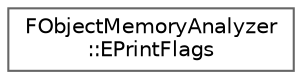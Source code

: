 digraph "Graphical Class Hierarchy"
{
 // INTERACTIVE_SVG=YES
 // LATEX_PDF_SIZE
  bgcolor="transparent";
  edge [fontname=Helvetica,fontsize=10,labelfontname=Helvetica,labelfontsize=10];
  node [fontname=Helvetica,fontsize=10,shape=box,height=0.2,width=0.4];
  rankdir="LR";
  Node0 [id="Node000000",label="FObjectMemoryAnalyzer\l::EPrintFlags",height=0.2,width=0.4,color="grey40", fillcolor="white", style="filled",URL="$da/d2a/structFObjectMemoryAnalyzer_1_1EPrintFlags.html",tooltip=" "];
}
